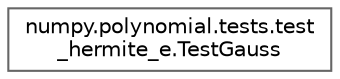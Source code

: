 digraph "Graphical Class Hierarchy"
{
 // LATEX_PDF_SIZE
  bgcolor="transparent";
  edge [fontname=Helvetica,fontsize=10,labelfontname=Helvetica,labelfontsize=10];
  node [fontname=Helvetica,fontsize=10,shape=box,height=0.2,width=0.4];
  rankdir="LR";
  Node0 [id="Node000000",label="numpy.polynomial.tests.test\l_hermite_e.TestGauss",height=0.2,width=0.4,color="grey40", fillcolor="white", style="filled",URL="$db/d2f/classnumpy_1_1polynomial_1_1tests_1_1test__hermite__e_1_1TestGauss.html",tooltip=" "];
}
